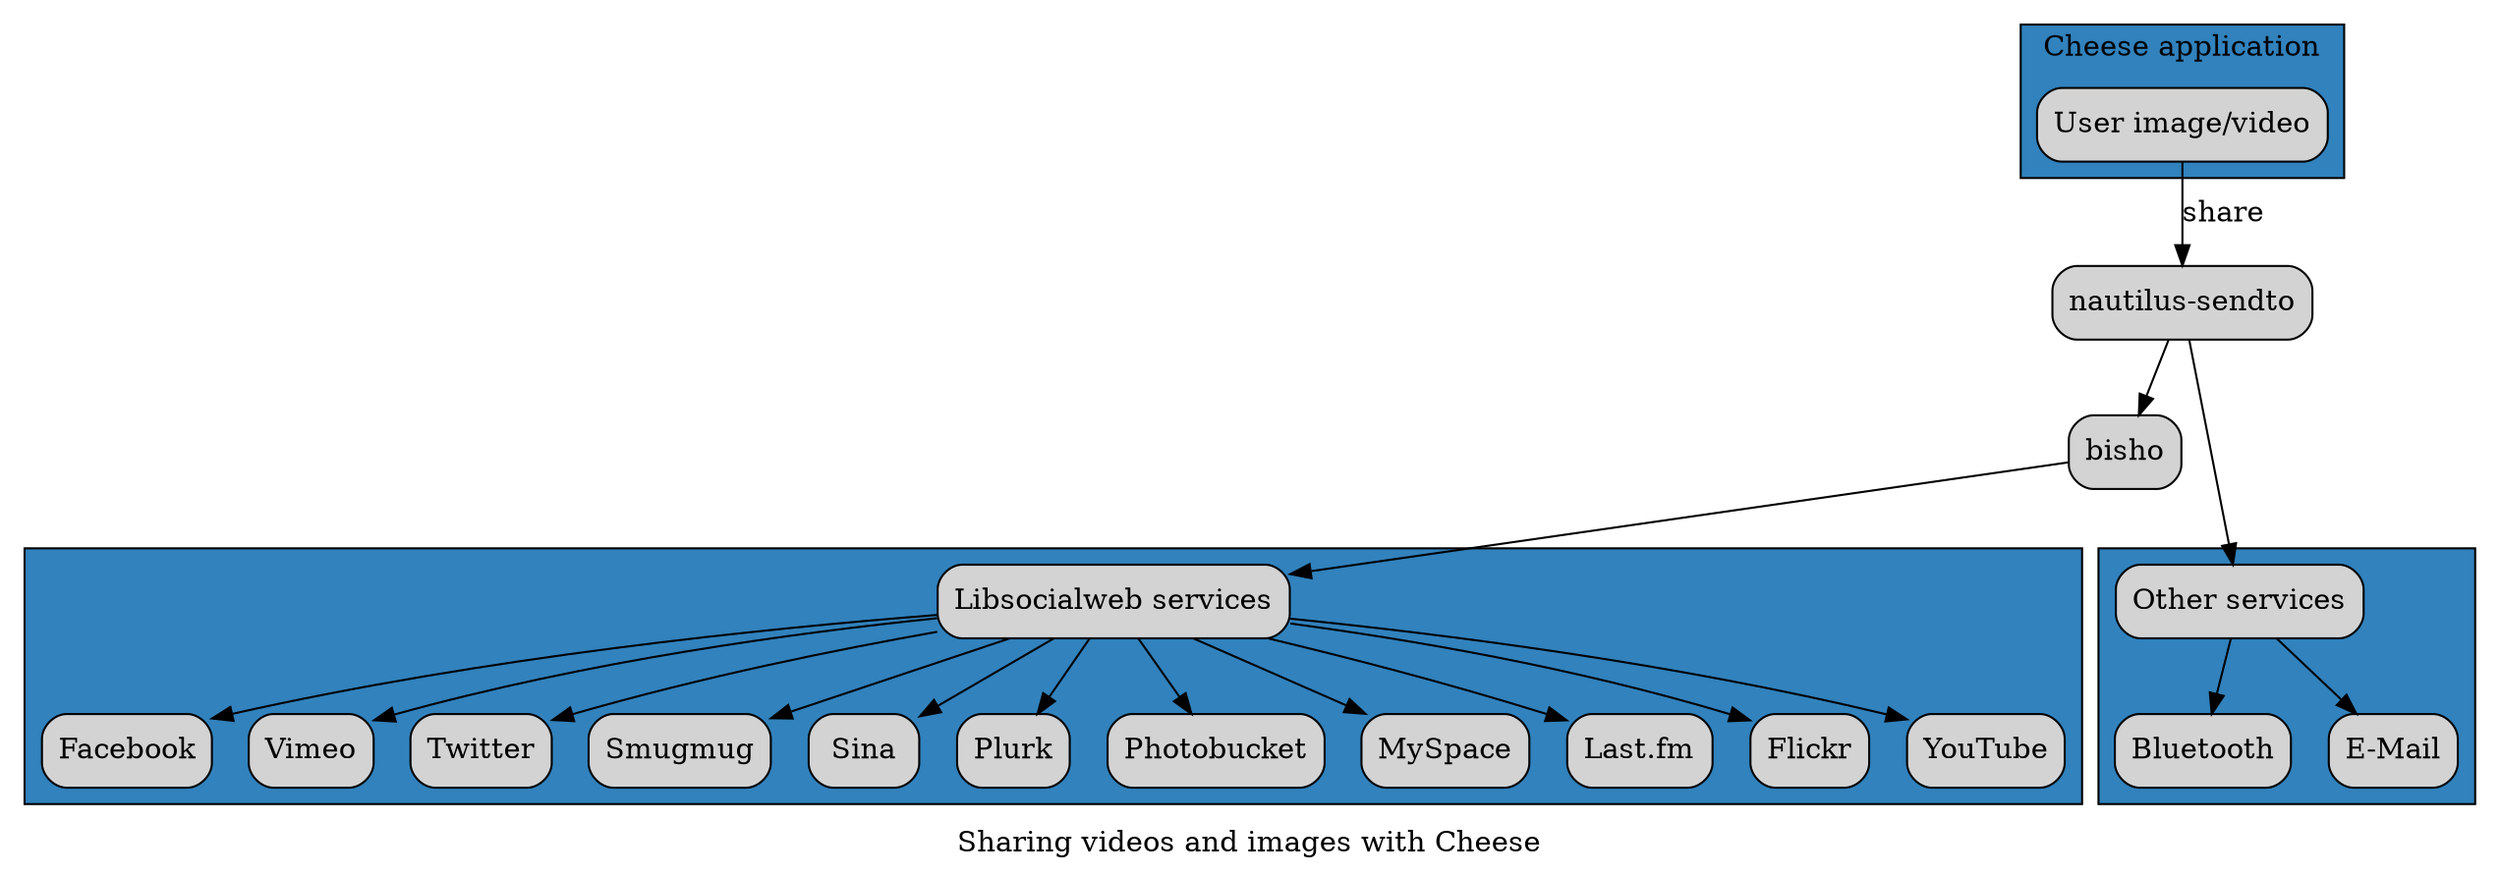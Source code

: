 digraph Cheese_Sharing_Objects
{
  colorscheme="blues5";
  node [shape="box" style="filled,rounded"];

  subgraph cluster_cheese_application
  {
      label="Cheese application";
      style="filled";
      fillcolor="4";

      cheese_object     [label="User image/video"];
  }

  nautilus_sendto [label="nautilus-sendto"];
  bisho           [label="bisho"];

  subgraph cluster_libsocialweb_services
  {
      label="";
      style="filled";
      fillcolor="4";


      libsocialweb_services    [label="Libsocialweb services"];
      libsocialweb_FB          [label="Facebook"];
      libsocialweb_Vimeo       [label="Vimeo"];
      libsocialweb_Twitter     [label="Twitter"];
      libsocialweb_Smugmug     [label="Smugmug"];
      libsocialweb_Sina        [label="Sina"];
      libsocialweb_Plurk       [label="Plurk"];
      libsocialweb_Photobucket [label="Photobucket"];
      libsocialweb_MySpace     [label="MySpace"];
      libsocialweb_LastFm      [label="Last.fm"];
      libsocialweb_Flickr      [label="Flickr"];
      libsocialweb_YouTube     [label="YouTube"];

      /* Internal connections */
      libsocialweb_services->libsocialweb_FB
      libsocialweb_services->libsocialweb_Vimeo
      libsocialweb_services->libsocialweb_Twitter
      libsocialweb_services->libsocialweb_Smugmug
      libsocialweb_services->libsocialweb_Sina
      libsocialweb_services->libsocialweb_Plurk
      libsocialweb_services->libsocialweb_Photobucket
      libsocialweb_services->libsocialweb_MySpace
      libsocialweb_services->libsocialweb_LastFm
      libsocialweb_services->libsocialweb_Flickr
      libsocialweb_services->libsocialweb_YouTube 
  }

  subgraph cluster_other_services
  {
      label="";
      style="filled";
      fillcolor="4";

      other_services [label="Other services"];
      bluetooth      [label="Bluetooth"];
      e_mail         [label="E-Mail"];

     /* Internal connections */
     other_services->bluetooth
     other_services->e_mail
  }
  
  /* Connections */
  cheese_object->nautilus_sendto [label="share"];
  nautilus_sendto->bisho
  bisho->libsocialweb_services
  bisho->other_services [color="transparent"];
  nautilus_sendto->other_services

  graph [label="Sharing videos and images with Cheese" bgcolor="transparent"];
}
